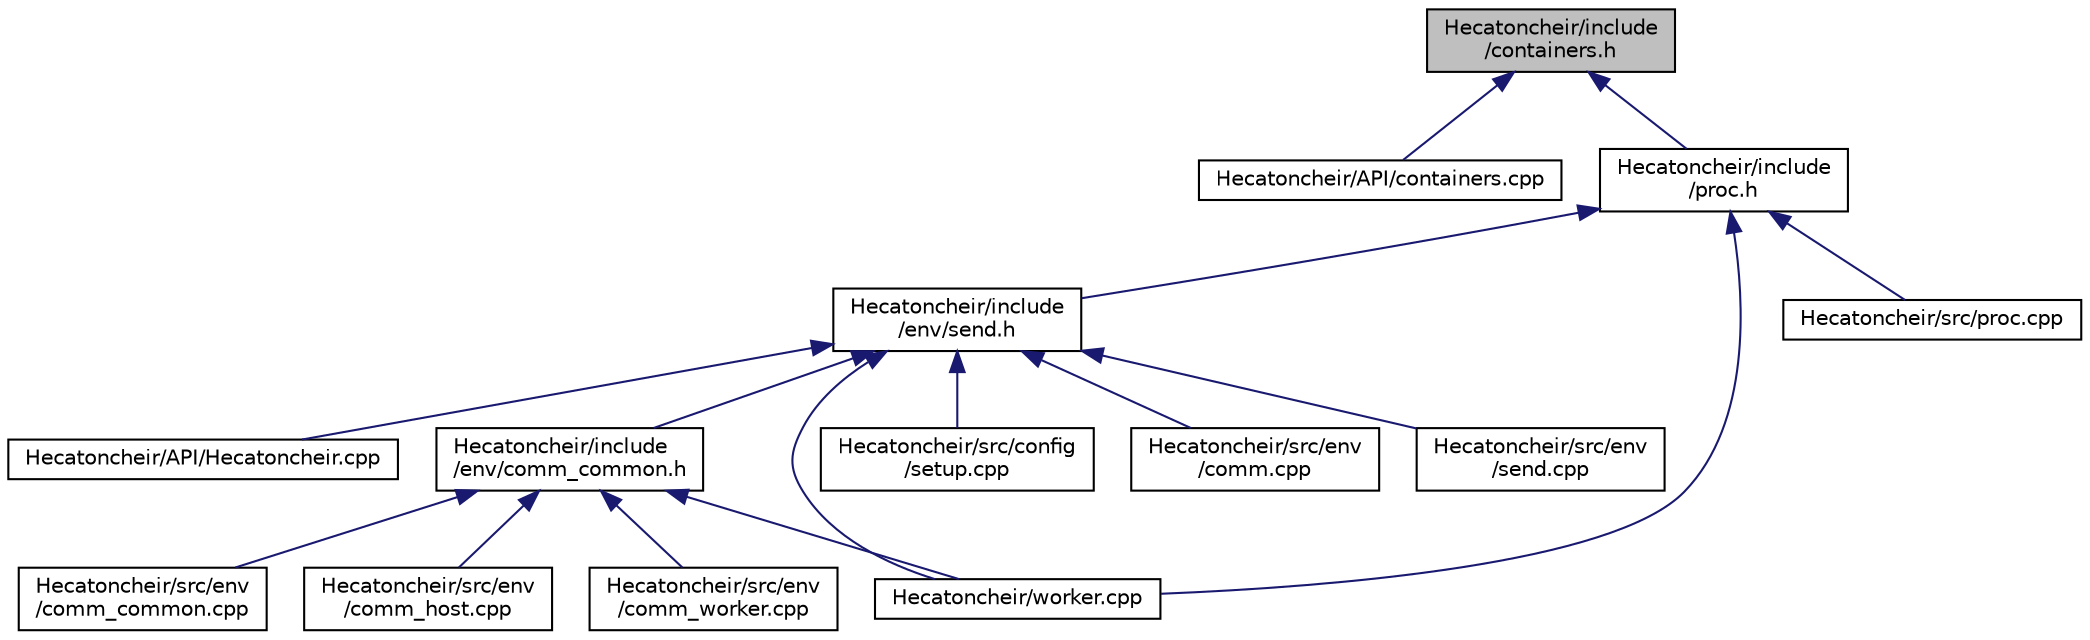 digraph "Hecatoncheir/include/containers.h"
{
 // LATEX_PDF_SIZE
  bgcolor="transparent";
  edge [fontname="Helvetica",fontsize="10",labelfontname="Helvetica",labelfontsize="10"];
  node [fontname="Helvetica",fontsize="10",shape=record];
  Node1 [label="Hecatoncheir/include\l/containers.h",height=0.2,width=0.4,color="black", fillcolor="grey75", style="filled", fontcolor="black",tooltip="Contains the struct definitions."];
  Node1 -> Node2 [dir="back",color="midnightblue",fontsize="10",style="solid",fontname="Helvetica"];
  Node2 [label="Hecatoncheir/API/containers.cpp",height=0.2,width=0.4,color="black",URL="$API_2containers_8cpp_source.html",tooltip=" "];
  Node1 -> Node3 [dir="back",color="midnightblue",fontsize="10",style="solid",fontname="Helvetica"];
  Node3 [label="Hecatoncheir/include\l/proc.h",height=0.2,width=0.4,color="black",URL="$proc_8h_source.html",tooltip=" "];
  Node3 -> Node4 [dir="back",color="midnightblue",fontsize="10",style="solid",fontname="Helvetica"];
  Node4 [label="Hecatoncheir/include\l/env/send.h",height=0.2,width=0.4,color="black",URL="$send_8h_source.html",tooltip=" "];
  Node4 -> Node5 [dir="back",color="midnightblue",fontsize="10",style="solid",fontname="Helvetica"];
  Node5 [label="Hecatoncheir/API/Hecatoncheir.cpp",height=0.2,width=0.4,color="black",URL="$Hecatoncheir_8cpp_source.html",tooltip=" "];
  Node4 -> Node6 [dir="back",color="midnightblue",fontsize="10",style="solid",fontname="Helvetica"];
  Node6 [label="Hecatoncheir/include\l/env/comm_common.h",height=0.2,width=0.4,color="black",URL="$comm__common_8h_source.html",tooltip=" "];
  Node6 -> Node7 [dir="back",color="midnightblue",fontsize="10",style="solid",fontname="Helvetica"];
  Node7 [label="Hecatoncheir/src/env\l/comm_common.cpp",height=0.2,width=0.4,color="black",URL="$comm__common_8cpp_source.html",tooltip=" "];
  Node6 -> Node8 [dir="back",color="midnightblue",fontsize="10",style="solid",fontname="Helvetica"];
  Node8 [label="Hecatoncheir/src/env\l/comm_host.cpp",height=0.2,width=0.4,color="black",URL="$comm__host_8cpp_source.html",tooltip=" "];
  Node6 -> Node9 [dir="back",color="midnightblue",fontsize="10",style="solid",fontname="Helvetica"];
  Node9 [label="Hecatoncheir/src/env\l/comm_worker.cpp",height=0.2,width=0.4,color="black",URL="$comm__worker_8cpp_source.html",tooltip=" "];
  Node6 -> Node10 [dir="back",color="midnightblue",fontsize="10",style="solid",fontname="Helvetica"];
  Node10 [label="Hecatoncheir/worker.cpp",height=0.2,width=0.4,color="black",URL="$worker_8cpp_source.html",tooltip=" "];
  Node4 -> Node11 [dir="back",color="midnightblue",fontsize="10",style="solid",fontname="Helvetica"];
  Node11 [label="Hecatoncheir/src/config\l/setup.cpp",height=0.2,width=0.4,color="black",URL="$setup_8cpp_source.html",tooltip=" "];
  Node4 -> Node12 [dir="back",color="midnightblue",fontsize="10",style="solid",fontname="Helvetica"];
  Node12 [label="Hecatoncheir/src/env\l/comm.cpp",height=0.2,width=0.4,color="black",URL="$comm_8cpp_source.html",tooltip=" "];
  Node4 -> Node13 [dir="back",color="midnightblue",fontsize="10",style="solid",fontname="Helvetica"];
  Node13 [label="Hecatoncheir/src/env\l/send.cpp",height=0.2,width=0.4,color="black",URL="$send_8cpp_source.html",tooltip=" "];
  Node4 -> Node10 [dir="back",color="midnightblue",fontsize="10",style="solid",fontname="Helvetica"];
  Node3 -> Node14 [dir="back",color="midnightblue",fontsize="10",style="solid",fontname="Helvetica"];
  Node14 [label="Hecatoncheir/src/proc.cpp",height=0.2,width=0.4,color="black",URL="$proc_8cpp_source.html",tooltip=" "];
  Node3 -> Node10 [dir="back",color="midnightblue",fontsize="10",style="solid",fontname="Helvetica"];
}
